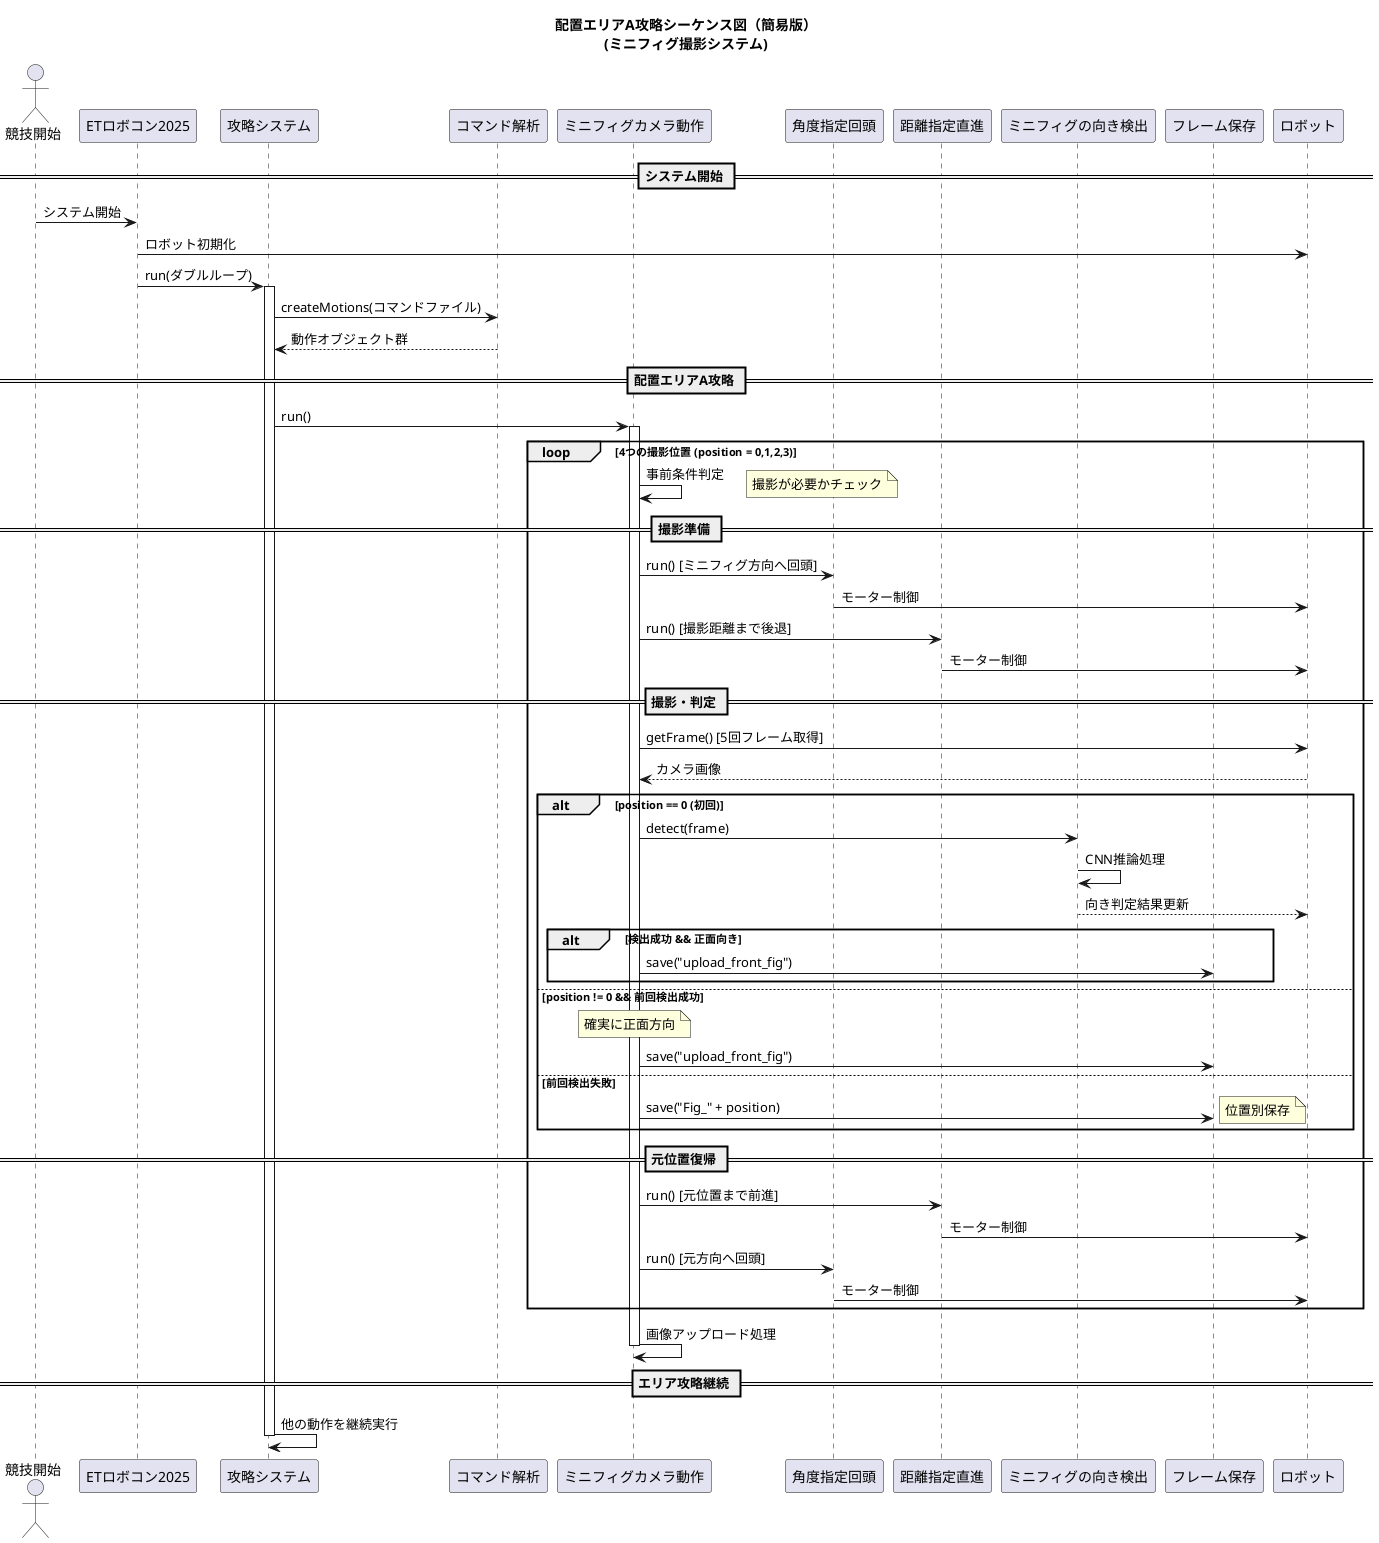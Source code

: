 @startuml 配置エリアA攻略シーケンス図（簡易版）

title 配置エリアA攻略シーケンス図（簡易版）\n(ミニフィグ撮影システム)

actor "競技開始" as Start
participant "ETロボコン2025" as Main
participant "攻略システム" as AM
participant "コマンド解析" as MP
participant "ミニフィグカメラ動作" as MCA
participant "角度指定回頭" as AR
participant "距離指定直進" as DS
participant "ミニフィグの向き検出" as MDD
participant "フレーム保存" as FS
participant "ロボット" as Robot

== システム開始 ==
Start -> Main: システム開始
Main -> Robot: ロボット初期化
Main -> AM: run(ダブルループ)
activate AM

AM -> MP: createMotions(コマンドファイル)
MP --> AM: 動作オブジェクト群

== 配置エリアA攻略 ==
AM -> MCA: run()
activate MCA

loop 4つの撮影位置 (position = 0,1,2,3)
    
    MCA -> MCA: 事前条件判定
    note right: 撮影が必要かチェック
    
    == 撮影準備 ==
    MCA -> AR: run() [ミニフィグ方向へ回頭]
    AR -> Robot: モーター制御
    
    MCA -> DS: run() [撮影距離まで後退]
    DS -> Robot: モーター制御
    
    == 撮影・判定 ==
    MCA -> Robot: getFrame() [5回フレーム取得]
    Robot --> MCA: カメラ画像
    
    alt position == 0 (初回)
        MCA -> MDD: detect(frame)
        MDD -> MDD: CNN推論処理
        MDD --> Robot: 向き判定結果更新
        
        alt 検出成功 && 正面向き
            MCA -> FS: save("upload_front_fig")
        end
        
    else position != 0 && 前回検出成功
        note over MCA: 確実に正面方向
        MCA -> FS: save("upload_front_fig")
        
    else 前回検出失敗
        MCA -> FS: save("Fig_" + position)
        note right: 位置別保存
    end
    
    == 元位置復帰 ==
    MCA -> DS: run() [元位置まで前進]
    DS -> Robot: モーター制御
    
    MCA -> AR: run() [元方向へ回頭]
    AR -> Robot: モーター制御
    
end

MCA -> MCA: 画像アップロード処理
deactivate MCA

== エリア攻略継続 ==
AM -> AM: 他の動作を継続実行
deactivate AM

@enduml
